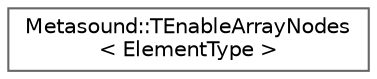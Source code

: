 digraph "Graphical Class Hierarchy"
{
 // INTERACTIVE_SVG=YES
 // LATEX_PDF_SIZE
  bgcolor="transparent";
  edge [fontname=Helvetica,fontsize=10,labelfontname=Helvetica,labelfontsize=10];
  node [fontname=Helvetica,fontsize=10,shape=box,height=0.2,width=0.4];
  rankdir="LR";
  Node0 [id="Node000000",label="Metasound::TEnableArrayNodes\l\< ElementType \>",height=0.2,width=0.4,color="grey40", fillcolor="white", style="filled",URL="$df/d1e/structMetasound_1_1TEnableArrayNodes.html",tooltip=" "];
}
